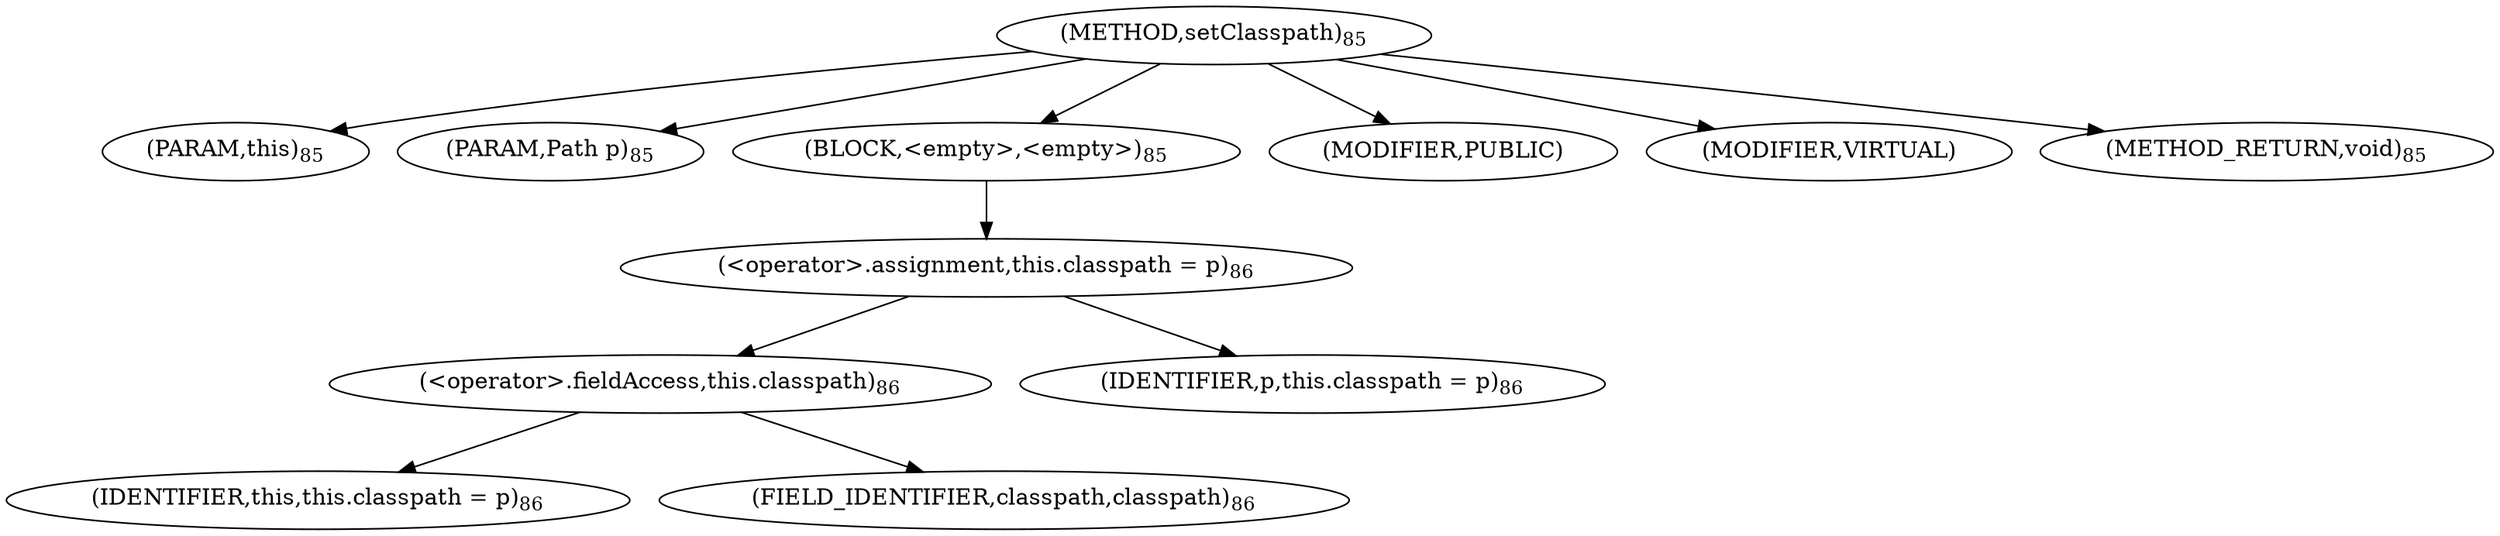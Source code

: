 digraph "setClasspath" {  
"42" [label = <(METHOD,setClasspath)<SUB>85</SUB>> ]
"43" [label = <(PARAM,this)<SUB>85</SUB>> ]
"44" [label = <(PARAM,Path p)<SUB>85</SUB>> ]
"45" [label = <(BLOCK,&lt;empty&gt;,&lt;empty&gt;)<SUB>85</SUB>> ]
"46" [label = <(&lt;operator&gt;.assignment,this.classpath = p)<SUB>86</SUB>> ]
"47" [label = <(&lt;operator&gt;.fieldAccess,this.classpath)<SUB>86</SUB>> ]
"48" [label = <(IDENTIFIER,this,this.classpath = p)<SUB>86</SUB>> ]
"49" [label = <(FIELD_IDENTIFIER,classpath,classpath)<SUB>86</SUB>> ]
"50" [label = <(IDENTIFIER,p,this.classpath = p)<SUB>86</SUB>> ]
"51" [label = <(MODIFIER,PUBLIC)> ]
"52" [label = <(MODIFIER,VIRTUAL)> ]
"53" [label = <(METHOD_RETURN,void)<SUB>85</SUB>> ]
  "42" -> "43" 
  "42" -> "44" 
  "42" -> "45" 
  "42" -> "51" 
  "42" -> "52" 
  "42" -> "53" 
  "45" -> "46" 
  "46" -> "47" 
  "46" -> "50" 
  "47" -> "48" 
  "47" -> "49" 
}
